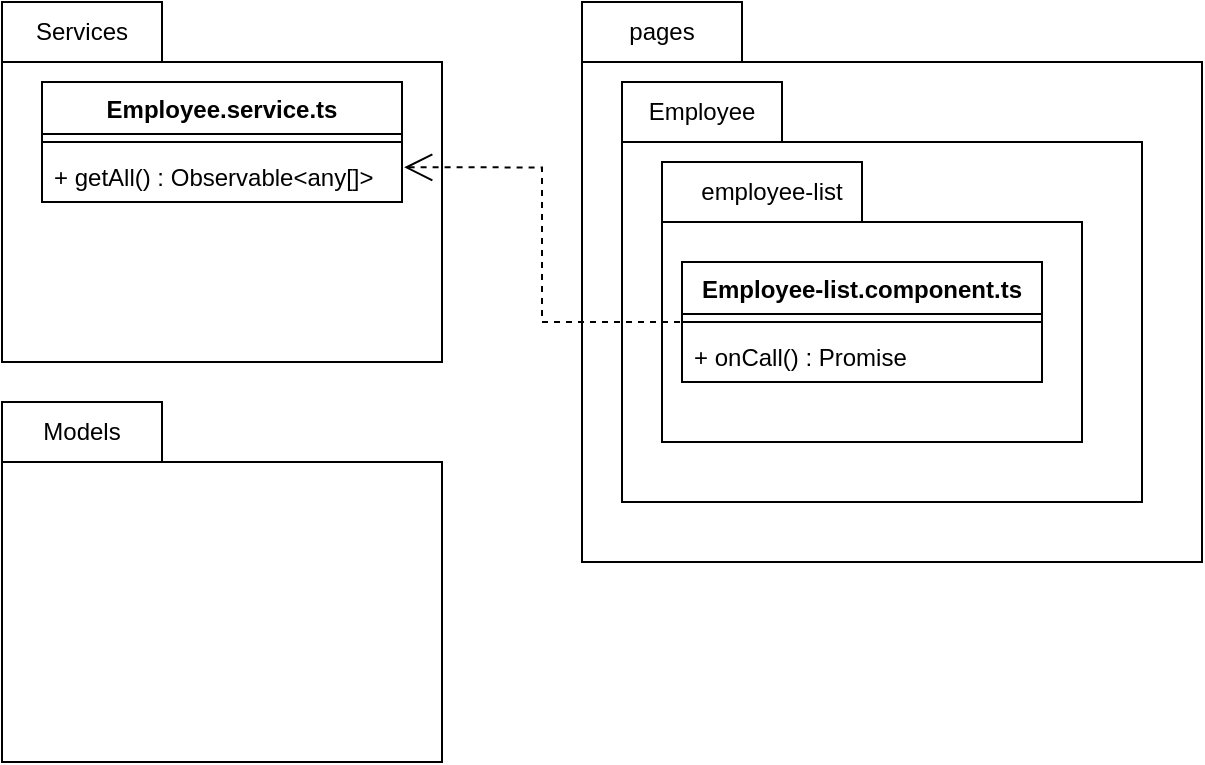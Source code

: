 <mxfile version="15.8.7" type="device"><diagram id="r-Cdvu5-Q5LH3xG_gavx" name="Pagina-1"><mxGraphModel dx="1185" dy="721" grid="1" gridSize="10" guides="1" tooltips="1" connect="1" arrows="1" fold="1" page="1" pageScale="1" pageWidth="827" pageHeight="1169" math="0" shadow="0"><root><mxCell id="0"/><mxCell id="1" parent="0"/><mxCell id="46G6Xl4v9sgLHF9RQgi7-1" value="" style="shape=folder;fontStyle=1;spacingTop=10;tabWidth=80;tabHeight=30;tabPosition=left;html=1;align=left;verticalAlign=top;" vertex="1" parent="1"><mxGeometry x="60" y="50" width="220" height="180" as="geometry"/></mxCell><mxCell id="46G6Xl4v9sgLHF9RQgi7-3" value="Services" style="text;html=1;strokeColor=none;fillColor=none;align=center;verticalAlign=middle;whiteSpace=wrap;rounded=0;" vertex="1" parent="1"><mxGeometry x="80" y="60" width="40" height="10" as="geometry"/></mxCell><mxCell id="46G6Xl4v9sgLHF9RQgi7-5" value="" style="shape=folder;fontStyle=1;spacingTop=10;tabWidth=80;tabHeight=30;tabPosition=left;html=1;align=left;verticalAlign=top;" vertex="1" parent="1"><mxGeometry x="60" y="250" width="220" height="180" as="geometry"/></mxCell><mxCell id="46G6Xl4v9sgLHF9RQgi7-6" value="Models" style="text;html=1;strokeColor=none;fillColor=none;align=center;verticalAlign=middle;whiteSpace=wrap;rounded=0;" vertex="1" parent="1"><mxGeometry x="80" y="260" width="40" height="10" as="geometry"/></mxCell><mxCell id="46G6Xl4v9sgLHF9RQgi7-8" value="" style="shape=folder;fontStyle=1;spacingTop=10;tabWidth=80;tabHeight=30;tabPosition=left;html=1;align=left;verticalAlign=top;" vertex="1" parent="1"><mxGeometry x="350" y="50" width="310" height="280" as="geometry"/></mxCell><mxCell id="46G6Xl4v9sgLHF9RQgi7-9" value="pages" style="text;html=1;strokeColor=none;fillColor=none;align=center;verticalAlign=middle;whiteSpace=wrap;rounded=0;" vertex="1" parent="1"><mxGeometry x="370" y="60" width="40" height="10" as="geometry"/></mxCell><mxCell id="46G6Xl4v9sgLHF9RQgi7-10" value="" style="shape=folder;fontStyle=1;spacingTop=10;tabWidth=80;tabHeight=30;tabPosition=left;html=1;align=left;verticalAlign=top;" vertex="1" parent="1"><mxGeometry x="370" y="90" width="260" height="210" as="geometry"/></mxCell><mxCell id="46G6Xl4v9sgLHF9RQgi7-11" value="Employee" style="text;html=1;strokeColor=none;fillColor=none;align=center;verticalAlign=middle;whiteSpace=wrap;rounded=0;" vertex="1" parent="1"><mxGeometry x="390" y="100" width="40" height="10" as="geometry"/></mxCell><mxCell id="46G6Xl4v9sgLHF9RQgi7-12" value="" style="shape=folder;fontStyle=1;spacingTop=10;tabWidth=100;tabHeight=30;tabPosition=left;html=1;align=left;verticalAlign=top;" vertex="1" parent="1"><mxGeometry x="390" y="130" width="210" height="140" as="geometry"/></mxCell><mxCell id="46G6Xl4v9sgLHF9RQgi7-13" value="employee-list" style="text;html=1;strokeColor=none;fillColor=none;align=center;verticalAlign=middle;whiteSpace=wrap;rounded=0;" vertex="1" parent="1"><mxGeometry x="400" y="140" width="90" height="10" as="geometry"/></mxCell><mxCell id="46G6Xl4v9sgLHF9RQgi7-14" value="Employee-list.component.ts" style="swimlane;fontStyle=1;align=center;verticalAlign=top;childLayout=stackLayout;horizontal=1;startSize=26;horizontalStack=0;resizeParent=1;resizeParentMax=0;resizeLast=0;collapsible=1;marginBottom=0;" vertex="1" parent="1"><mxGeometry x="400" y="180" width="180" height="60" as="geometry"/></mxCell><mxCell id="46G6Xl4v9sgLHF9RQgi7-16" value="" style="line;strokeWidth=1;fillColor=none;align=left;verticalAlign=middle;spacingTop=-1;spacingLeft=3;spacingRight=3;rotatable=0;labelPosition=right;points=[];portConstraint=eastwest;" vertex="1" parent="46G6Xl4v9sgLHF9RQgi7-14"><mxGeometry y="26" width="180" height="8" as="geometry"/></mxCell><mxCell id="46G6Xl4v9sgLHF9RQgi7-17" value="+ onCall() : Promise " style="text;strokeColor=none;fillColor=none;align=left;verticalAlign=top;spacingLeft=4;spacingRight=4;overflow=hidden;rotatable=0;points=[[0,0.5],[1,0.5]];portConstraint=eastwest;" vertex="1" parent="46G6Xl4v9sgLHF9RQgi7-14"><mxGeometry y="34" width="180" height="26" as="geometry"/></mxCell><mxCell id="46G6Xl4v9sgLHF9RQgi7-18" value="Employee.service.ts" style="swimlane;fontStyle=1;align=center;verticalAlign=top;childLayout=stackLayout;horizontal=1;startSize=26;horizontalStack=0;resizeParent=1;resizeParentMax=0;resizeLast=0;collapsible=1;marginBottom=0;" vertex="1" parent="1"><mxGeometry x="80" y="90" width="180" height="60" as="geometry"/></mxCell><mxCell id="46G6Xl4v9sgLHF9RQgi7-19" value="" style="line;strokeWidth=1;fillColor=none;align=left;verticalAlign=middle;spacingTop=-1;spacingLeft=3;spacingRight=3;rotatable=0;labelPosition=right;points=[];portConstraint=eastwest;" vertex="1" parent="46G6Xl4v9sgLHF9RQgi7-18"><mxGeometry y="26" width="180" height="8" as="geometry"/></mxCell><mxCell id="46G6Xl4v9sgLHF9RQgi7-20" value="+ getAll() : Observable&lt;any[]&gt;" style="text;strokeColor=none;fillColor=none;align=left;verticalAlign=top;spacingLeft=4;spacingRight=4;overflow=hidden;rotatable=0;points=[[0,0.5],[1,0.5]];portConstraint=eastwest;" vertex="1" parent="46G6Xl4v9sgLHF9RQgi7-18"><mxGeometry y="34" width="180" height="26" as="geometry"/></mxCell><mxCell id="46G6Xl4v9sgLHF9RQgi7-21" value="" style="endArrow=open;endSize=12;dashed=1;html=1;rounded=0;exitX=0;exitY=0.5;exitDx=0;exitDy=0;entryX=1.006;entryY=0.333;entryDx=0;entryDy=0;edgeStyle=orthogonalEdgeStyle;entryPerimeter=0;" edge="1" parent="1" source="46G6Xl4v9sgLHF9RQgi7-17" target="46G6Xl4v9sgLHF9RQgi7-20"><mxGeometry width="160" relative="1" as="geometry"><mxPoint x="250" y="180" as="sourcePoint"/><mxPoint x="410" y="180" as="targetPoint"/><Array as="points"><mxPoint x="400" y="210"/><mxPoint x="330" y="210"/><mxPoint x="330" y="133"/></Array></mxGeometry></mxCell></root></mxGraphModel></diagram></mxfile>